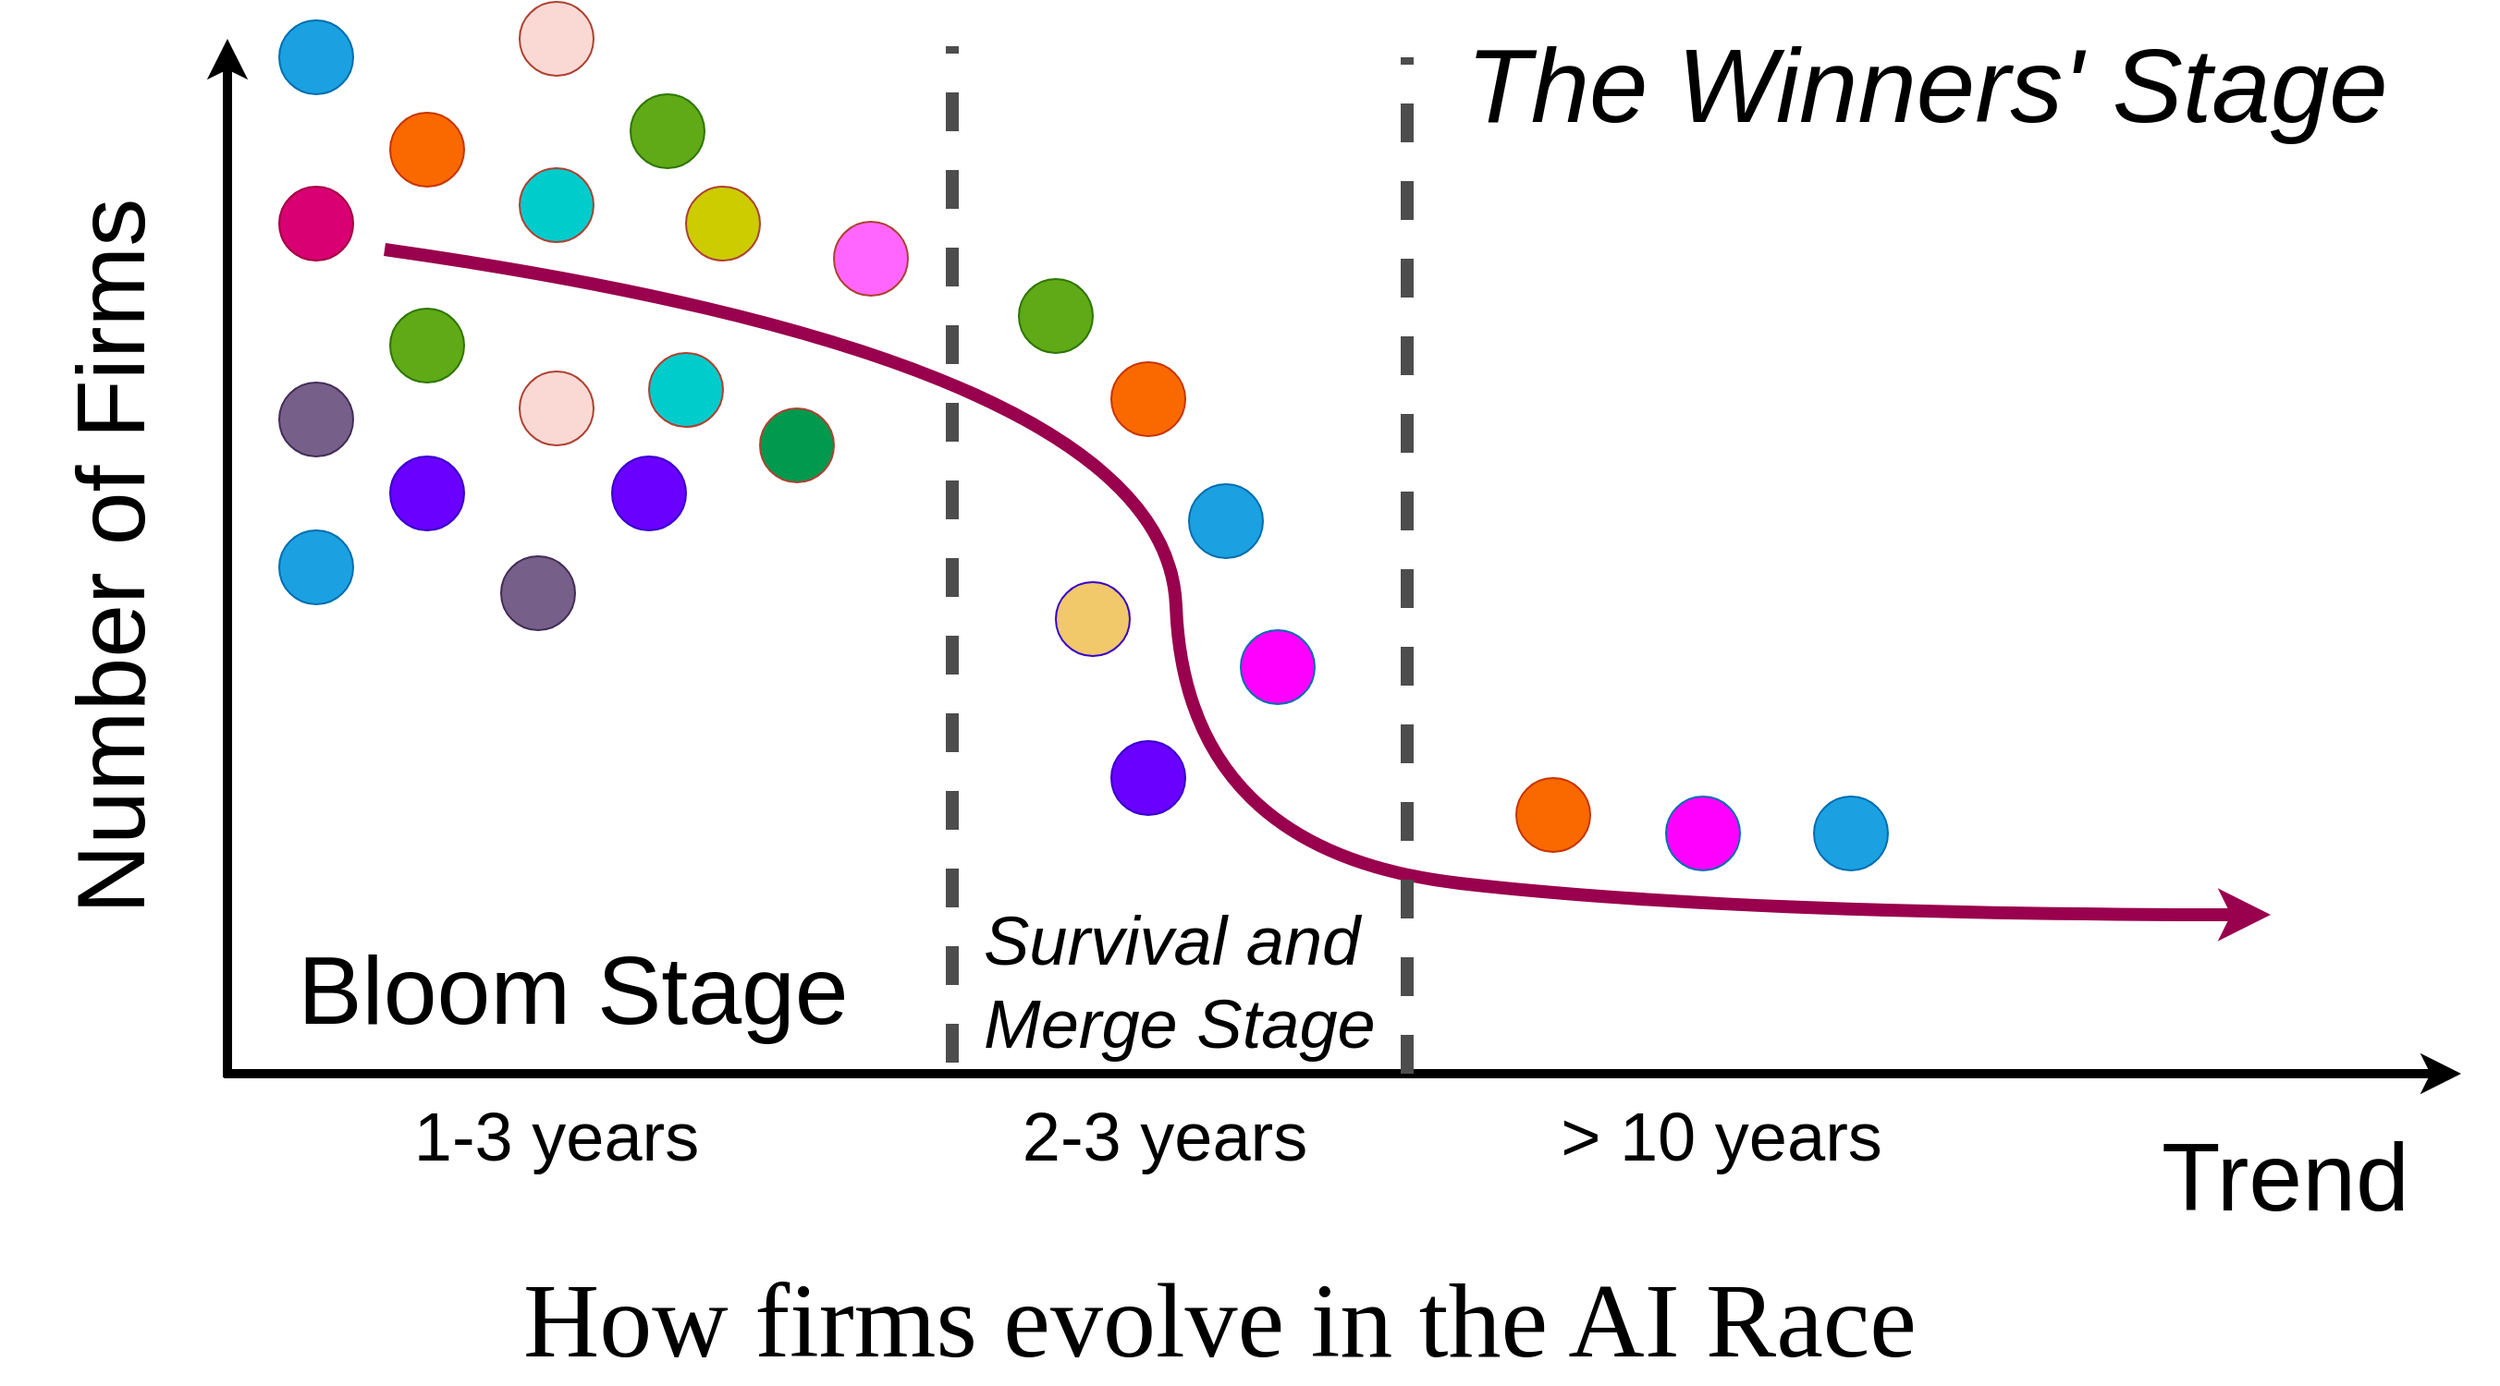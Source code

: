 <mxfile>
    <diagram id="0WsB0r4QxBH1Fb_YK2Zd" name="Page-1">
        <mxGraphModel dx="1667" dy="2097" grid="1" gridSize="10" guides="1" tooltips="1" connect="1" arrows="1" fold="1" page="1" pageScale="1" pageWidth="1600" pageHeight="900" background="#ffffff" math="0" shadow="0">
            <root>
                <mxCell id="0"/>
                <mxCell id="1" parent="0"/>
                <mxCell id="2" value="" style="endArrow=classic;html=1;strokeColor=#000000;strokeWidth=5;" edge="1" parent="1">
                    <mxGeometry width="50" height="50" relative="1" as="geometry">
                        <mxPoint x="240" y="640" as="sourcePoint"/>
                        <mxPoint x="1450" y="640" as="targetPoint"/>
                    </mxGeometry>
                </mxCell>
                <mxCell id="3" value="" style="endArrow=classic;html=1;strokeColor=#000000;strokeWidth=5;" edge="1" parent="1">
                    <mxGeometry width="50" height="50" relative="1" as="geometry">
                        <mxPoint x="242" y="642" as="sourcePoint"/>
                        <mxPoint x="242" y="80" as="targetPoint"/>
                    </mxGeometry>
                </mxCell>
                <mxCell id="4" value="Trend" style="text;html=1;strokeColor=none;fillColor=none;align=center;verticalAlign=middle;whiteSpace=wrap;rounded=0;fontColor=#000000;fontSize=52;" vertex="1" parent="1">
                    <mxGeometry x="1270" y="681" width="170" height="30" as="geometry"/>
                </mxCell>
                <mxCell id="5" value="" style="curved=1;endArrow=classic;html=1;strokeColor=#99004D;strokeWidth=7;fontSize=52;fontColor=#000000;" edge="1" parent="1">
                    <mxGeometry width="50" height="50" relative="1" as="geometry">
                        <mxPoint x="327" y="194" as="sourcePoint"/>
                        <mxPoint x="1347" y="554" as="targetPoint"/>
                        <Array as="points">
                            <mxPoint x="750" y="254"/>
                            <mxPoint x="760" y="520"/>
                            <mxPoint x="1057" y="554"/>
                        </Array>
                    </mxGeometry>
                </mxCell>
                <mxCell id="6" value="Number of Firms" style="text;html=1;strokeColor=none;fillColor=none;align=center;verticalAlign=middle;whiteSpace=wrap;rounded=0;fontSize=52;fontColor=#000000;horizontal=0;" vertex="1" parent="1">
                    <mxGeometry x="119" y="130" width="120" height="460" as="geometry"/>
                </mxCell>
                <mxCell id="7" value="" style="endArrow=none;html=1;strokeColor=#4D4D4D;strokeWidth=7;fontSize=52;fontColor=#000000;dashed=1;" edge="1" parent="1">
                    <mxGeometry width="50" height="50" relative="1" as="geometry">
                        <mxPoint x="634" y="634" as="sourcePoint"/>
                        <mxPoint x="634" y="84" as="targetPoint"/>
                    </mxGeometry>
                </mxCell>
                <mxCell id="8" value="" style="endArrow=none;html=1;strokeColor=#4D4D4D;strokeWidth=7;fontSize=52;fontColor=#000000;dashed=1;" edge="1" parent="1">
                    <mxGeometry width="50" height="50" relative="1" as="geometry">
                        <mxPoint x="880" y="640" as="sourcePoint"/>
                        <mxPoint x="880" y="90" as="targetPoint"/>
                    </mxGeometry>
                </mxCell>
                <mxCell id="12" value="Bloom Stage" style="text;html=1;strokeColor=none;fillColor=none;align=center;verticalAlign=middle;whiteSpace=wrap;rounded=0;fontSize=52;fontColor=#000000;" vertex="1" parent="1">
                    <mxGeometry x="239" y="580" width="380" height="30" as="geometry"/>
                </mxCell>
                <mxCell id="14" value="" style="ellipse;whiteSpace=wrap;html=1;aspect=fixed;fontSize=52;fontColor=#ffffff;fillColor=#60a917;strokeColor=#2D7600;" vertex="1" parent="1">
                    <mxGeometry x="330" y="226" width="40" height="40" as="geometry"/>
                </mxCell>
                <mxCell id="15" value="" style="ellipse;whiteSpace=wrap;html=1;aspect=fixed;fontSize=52;fontColor=#ffffff;fillColor=#1ba1e2;strokeColor=#006EAF;" vertex="1" parent="1">
                    <mxGeometry x="270" y="70" width="40" height="40" as="geometry"/>
                </mxCell>
                <mxCell id="17" value="" style="ellipse;whiteSpace=wrap;html=1;aspect=fixed;fontSize=52;fontColor=#ffffff;fillColor=#d80073;strokeColor=#A50040;" vertex="1" parent="1">
                    <mxGeometry x="270" y="160" width="40" height="40" as="geometry"/>
                </mxCell>
                <mxCell id="18" value="" style="ellipse;whiteSpace=wrap;html=1;aspect=fixed;fontSize=52;fontColor=#ffffff;fillColor=#6a00ff;strokeColor=#3700CC;" vertex="1" parent="1">
                    <mxGeometry x="330" y="306" width="40" height="40" as="geometry"/>
                </mxCell>
                <mxCell id="20" value="" style="ellipse;whiteSpace=wrap;html=1;aspect=fixed;fontSize=52;fontColor=#000000;fillColor=#fa6800;strokeColor=#C73500;" vertex="1" parent="1">
                    <mxGeometry x="330" y="120" width="40" height="40" as="geometry"/>
                </mxCell>
                <mxCell id="22" value="" style="ellipse;whiteSpace=wrap;html=1;aspect=fixed;fontSize=52;fontColor=#ffffff;fillColor=#76608a;strokeColor=#432D57;" vertex="1" parent="1">
                    <mxGeometry x="270" y="266" width="40" height="40" as="geometry"/>
                </mxCell>
                <mxCell id="25" value="" style="ellipse;whiteSpace=wrap;html=1;aspect=fixed;fontSize=52;fillColor=#fad9d5;strokeColor=#ae4132;" vertex="1" parent="1">
                    <mxGeometry x="400" y="260" width="40" height="40" as="geometry"/>
                </mxCell>
                <mxCell id="26" value="" style="ellipse;whiteSpace=wrap;html=1;aspect=fixed;fontSize=52;fillColor=#00CCCC;strokeColor=#ae4132;" vertex="1" parent="1">
                    <mxGeometry x="400" y="150" width="40" height="40" as="geometry"/>
                </mxCell>
                <mxCell id="27" value="" style="ellipse;whiteSpace=wrap;html=1;aspect=fixed;fontSize=52;fillColor=#CCCC00;strokeColor=#ae4132;" vertex="1" parent="1">
                    <mxGeometry x="490" y="160" width="40" height="40" as="geometry"/>
                </mxCell>
                <mxCell id="28" value="" style="ellipse;whiteSpace=wrap;html=1;aspect=fixed;fontSize=52;fontColor=#ffffff;fillColor=#60a917;strokeColor=#2D7600;" vertex="1" parent="1">
                    <mxGeometry x="460" y="110" width="40" height="40" as="geometry"/>
                </mxCell>
                <mxCell id="29" value="" style="ellipse;whiteSpace=wrap;html=1;aspect=fixed;fontSize=52;fontColor=#ffffff;fillColor=#6a00ff;strokeColor=#3700CC;" vertex="1" parent="1">
                    <mxGeometry x="450" y="306" width="40" height="40" as="geometry"/>
                </mxCell>
                <mxCell id="30" value="" style="ellipse;whiteSpace=wrap;html=1;aspect=fixed;fontSize=52;fontColor=#ffffff;fillColor=#76608a;strokeColor=#432D57;" vertex="1" parent="1">
                    <mxGeometry x="390" y="360" width="40" height="40" as="geometry"/>
                </mxCell>
                <mxCell id="31" value="" style="ellipse;whiteSpace=wrap;html=1;aspect=fixed;fontSize=52;fillColor=#fad9d5;strokeColor=#ae4132;" vertex="1" parent="1">
                    <mxGeometry x="400" y="60" width="40" height="40" as="geometry"/>
                </mxCell>
                <mxCell id="33" value="" style="ellipse;whiteSpace=wrap;html=1;aspect=fixed;fontSize=52;fontColor=#ffffff;fillColor=#1ba1e2;strokeColor=#006EAF;" vertex="1" parent="1">
                    <mxGeometry x="270" y="346" width="40" height="40" as="geometry"/>
                </mxCell>
                <mxCell id="34" value="" style="ellipse;whiteSpace=wrap;html=1;aspect=fixed;fontSize=52;fillColor=#00CCCC;strokeColor=#ae4132;" vertex="1" parent="1">
                    <mxGeometry x="470" y="250" width="40" height="40" as="geometry"/>
                </mxCell>
                <mxCell id="35" value="" style="ellipse;whiteSpace=wrap;html=1;aspect=fixed;fontSize=52;fillColor=#00994D;strokeColor=#ae4132;" vertex="1" parent="1">
                    <mxGeometry x="530" y="280" width="40" height="40" as="geometry"/>
                </mxCell>
                <mxCell id="36" value="" style="ellipse;whiteSpace=wrap;html=1;aspect=fixed;fontSize=52;fillColor=#FF66FF;strokeColor=#ae4132;" vertex="1" parent="1">
                    <mxGeometry x="570" y="179" width="40" height="40" as="geometry"/>
                </mxCell>
                <mxCell id="38" value="1-3 years" style="text;html=1;strokeColor=none;fillColor=none;align=center;verticalAlign=middle;whiteSpace=wrap;rounded=0;fontSize=37;fontColor=#000000;" vertex="1" parent="1">
                    <mxGeometry x="305" y="660" width="230" height="30" as="geometry"/>
                </mxCell>
                <mxCell id="39" value="Survival and Merge Stage&amp;nbsp;" style="text;html=1;strokeColor=none;fillColor=none;align=left;verticalAlign=middle;whiteSpace=wrap;rounded=0;fontSize=37;fontColor=#000000;fontStyle=2" vertex="1" parent="1">
                    <mxGeometry x="649" y="576" width="290" height="30" as="geometry"/>
                </mxCell>
                <mxCell id="40" value="" style="ellipse;whiteSpace=wrap;html=1;aspect=fixed;fontSize=52;fontColor=#000000;fillColor=#fa6800;strokeColor=#C73500;" vertex="1" parent="1">
                    <mxGeometry x="720" y="255" width="40" height="40" as="geometry"/>
                </mxCell>
                <mxCell id="41" value="" style="ellipse;whiteSpace=wrap;html=1;aspect=fixed;fontSize=52;fontColor=#ffffff;fillColor=#1ba1e2;strokeColor=#006EAF;" vertex="1" parent="1">
                    <mxGeometry x="762" y="321" width="40" height="40" as="geometry"/>
                </mxCell>
                <mxCell id="42" value="" style="ellipse;whiteSpace=wrap;html=1;aspect=fixed;fontSize=52;fontColor=#ffffff;fillColor=#60a917;strokeColor=#2D7600;" vertex="1" parent="1">
                    <mxGeometry x="670" y="210" width="40" height="40" as="geometry"/>
                </mxCell>
                <mxCell id="43" value="" style="ellipse;whiteSpace=wrap;html=1;aspect=fixed;fontSize=52;fontColor=#ffffff;fillColor=#F1C86A;strokeColor=#3700CC;" vertex="1" parent="1">
                    <mxGeometry x="690" y="374" width="40" height="40" as="geometry"/>
                </mxCell>
                <mxCell id="44" value="" style="ellipse;whiteSpace=wrap;html=1;aspect=fixed;fontSize=52;fontColor=#ffffff;fillColor=#FF00FF;strokeColor=#006EAF;" vertex="1" parent="1">
                    <mxGeometry x="790" y="400" width="40" height="40" as="geometry"/>
                </mxCell>
                <mxCell id="45" value="" style="ellipse;whiteSpace=wrap;html=1;aspect=fixed;fontSize=52;fontColor=#ffffff;fillColor=#6a00ff;strokeColor=#3700CC;" vertex="1" parent="1">
                    <mxGeometry x="720" y="460" width="40" height="40" as="geometry"/>
                </mxCell>
                <mxCell id="47" value="" style="ellipse;whiteSpace=wrap;html=1;aspect=fixed;fontSize=52;fontColor=#000000;fillColor=#fa6800;strokeColor=#C73500;" vertex="1" parent="1">
                    <mxGeometry x="939" y="480" width="40" height="40" as="geometry"/>
                </mxCell>
                <mxCell id="48" value="" style="ellipse;whiteSpace=wrap;html=1;aspect=fixed;fontSize=52;fontColor=#ffffff;fillColor=#FF00FF;strokeColor=#006EAF;" vertex="1" parent="1">
                    <mxGeometry x="1020" y="490" width="40" height="40" as="geometry"/>
                </mxCell>
                <mxCell id="49" value="" style="ellipse;whiteSpace=wrap;html=1;aspect=fixed;fontSize=52;fontColor=#ffffff;fillColor=#1ba1e2;strokeColor=#006EAF;" vertex="1" parent="1">
                    <mxGeometry x="1100" y="490" width="40" height="40" as="geometry"/>
                </mxCell>
                <mxCell id="50" value="The Winners' Stage" style="text;html=1;strokeColor=none;fillColor=none;align=left;verticalAlign=middle;whiteSpace=wrap;rounded=0;fontSize=57;fontColor=#000000;fontStyle=2" vertex="1" parent="1">
                    <mxGeometry x="910" y="90" width="560" height="30" as="geometry"/>
                </mxCell>
                <mxCell id="51" value="2-3 years" style="text;html=1;strokeColor=none;fillColor=none;align=center;verticalAlign=middle;whiteSpace=wrap;rounded=0;fontSize=37;fontColor=#000000;" vertex="1" parent="1">
                    <mxGeometry x="634" y="660" width="230" height="30" as="geometry"/>
                </mxCell>
                <mxCell id="52" value="&amp;gt; 10 years" style="text;html=1;strokeColor=none;fillColor=none;align=center;verticalAlign=middle;whiteSpace=wrap;rounded=0;fontSize=37;fontColor=#000000;" vertex="1" parent="1">
                    <mxGeometry x="935" y="660" width="230" height="30" as="geometry"/>
                </mxCell>
                <mxCell id="53" value="How firms evolve in the AI Race" style="text;html=1;strokeColor=none;fillColor=none;align=left;verticalAlign=middle;whiteSpace=wrap;rounded=0;fontSize=57;fontColor=#000000;fontStyle=0;fontFamily=Georgia;" vertex="1" parent="1">
                    <mxGeometry x="400" y="759" width="860" height="30" as="geometry"/>
                </mxCell>
            </root>
        </mxGraphModel>
    </diagram>
</mxfile>